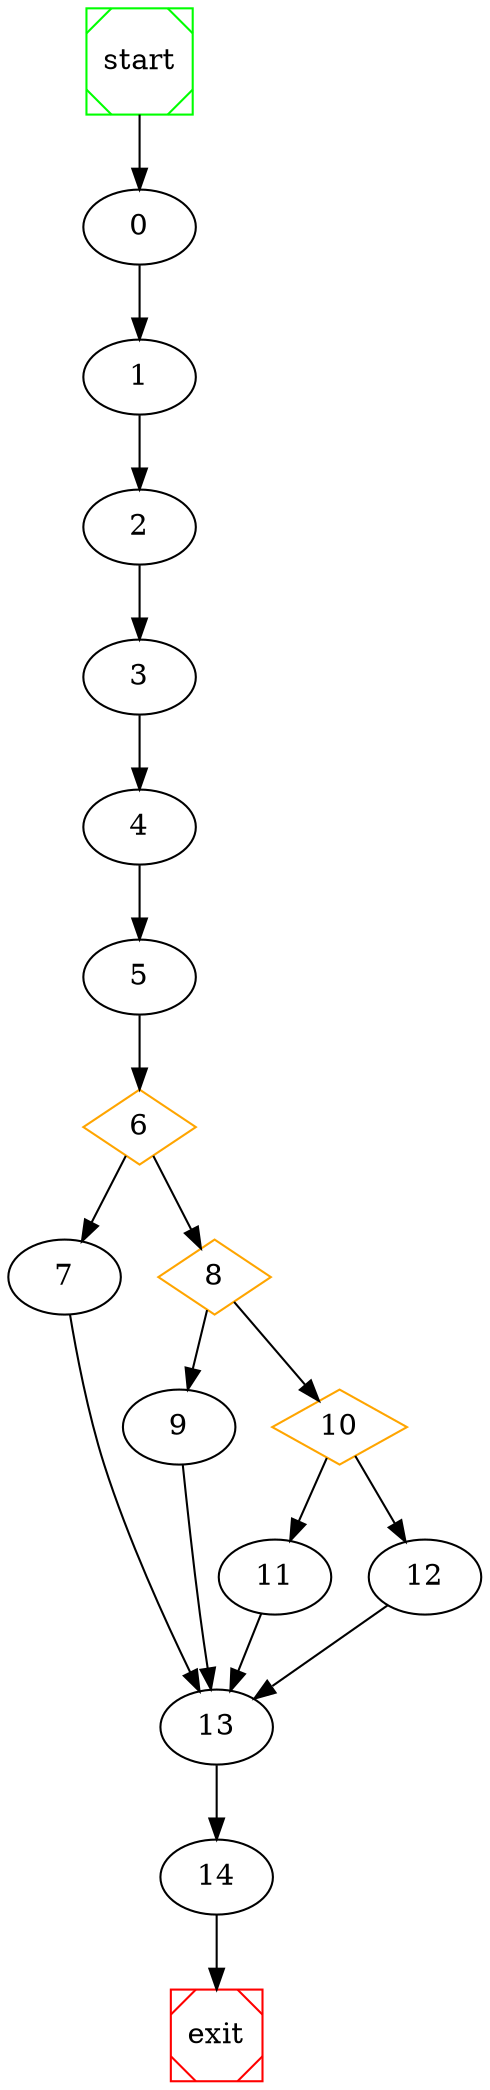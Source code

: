 # dot file created at runtime

digraph G {
	start -> 0;
	0 -> 1 ;
	1 -> 2 ;
	2 -> 3 ;
	3 -> 4 ;
	4 -> 5 ;
	6 [shape=diamond, color=orange] ;
	6 -> 7 ;
	8 [shape=diamond, color=orange] ;
	6 -> 8 ;
	8 -> 9 ;
	10 [shape=diamond, color=orange] ;
	8 -> 10 ;
	10 -> 11 ;
	10 -> 12 ;
	5 -> 6 ;
	12 -> 13 ;
	9 -> 13 ;
	11 -> 13 ;
	7 -> 13 ;
	13 -> 14 ;
	14 -> exit;

	start [shape=Msquare, color=green];
	exit [shape=Msquare, color=red];
}